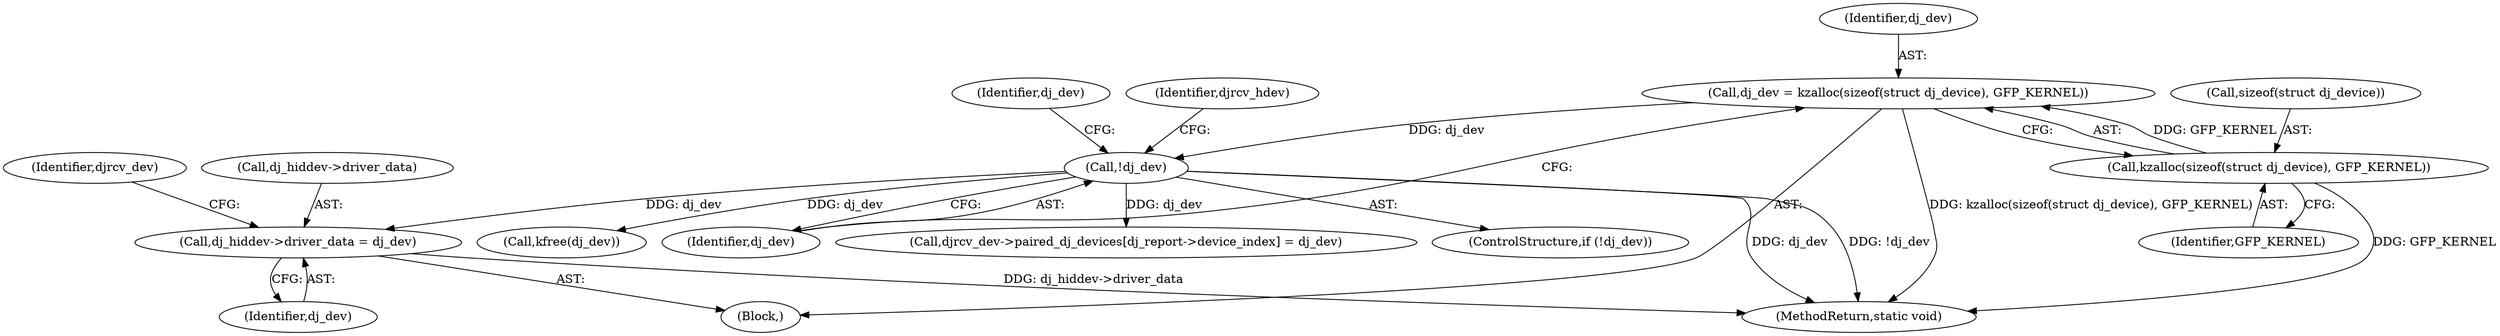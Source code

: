 digraph "0_linux_ad3e14d7c5268c2e24477c6ef54bbdf88add5d36_0@pointer" {
"1000307" [label="(Call,dj_hiddev->driver_data = dj_dev)"];
"1000269" [label="(Call,!dj_dev)"];
"1000262" [label="(Call,dj_dev = kzalloc(sizeof(struct dj_device), GFP_KERNEL))"];
"1000264" [label="(Call,kzalloc(sizeof(struct dj_device), GFP_KERNEL))"];
"1000344" [label="(Call,kfree(dj_dev))"];
"1000307" [label="(Call,dj_hiddev->driver_data = dj_dev)"];
"1000264" [label="(Call,kzalloc(sizeof(struct dj_device), GFP_KERNEL))"];
"1000270" [label="(Identifier,dj_dev)"];
"1000265" [label="(Call,sizeof(struct dj_device))"];
"1000263" [label="(Identifier,dj_dev)"];
"1000312" [label="(Call,djrcv_dev->paired_dj_devices[dj_report->device_index] = dj_dev)"];
"1000269" [label="(Call,!dj_dev)"];
"1000268" [label="(ControlStructure,if (!dj_dev))"];
"1000315" [label="(Identifier,djrcv_dev)"];
"1000311" [label="(Identifier,dj_dev)"];
"1000262" [label="(Call,dj_dev = kzalloc(sizeof(struct dj_device), GFP_KERNEL))"];
"1000267" [label="(Identifier,GFP_KERNEL)"];
"1000308" [label="(Call,dj_hiddev->driver_data)"];
"1000106" [label="(Block,)"];
"1000349" [label="(MethodReturn,static void)"];
"1000282" [label="(Identifier,dj_dev)"];
"1000275" [label="(Identifier,djrcv_hdev)"];
"1000307" -> "1000106"  [label="AST: "];
"1000307" -> "1000311"  [label="CFG: "];
"1000308" -> "1000307"  [label="AST: "];
"1000311" -> "1000307"  [label="AST: "];
"1000315" -> "1000307"  [label="CFG: "];
"1000307" -> "1000349"  [label="DDG: dj_hiddev->driver_data"];
"1000269" -> "1000307"  [label="DDG: dj_dev"];
"1000269" -> "1000268"  [label="AST: "];
"1000269" -> "1000270"  [label="CFG: "];
"1000270" -> "1000269"  [label="AST: "];
"1000275" -> "1000269"  [label="CFG: "];
"1000282" -> "1000269"  [label="CFG: "];
"1000269" -> "1000349"  [label="DDG: !dj_dev"];
"1000269" -> "1000349"  [label="DDG: dj_dev"];
"1000262" -> "1000269"  [label="DDG: dj_dev"];
"1000269" -> "1000312"  [label="DDG: dj_dev"];
"1000269" -> "1000344"  [label="DDG: dj_dev"];
"1000262" -> "1000106"  [label="AST: "];
"1000262" -> "1000264"  [label="CFG: "];
"1000263" -> "1000262"  [label="AST: "];
"1000264" -> "1000262"  [label="AST: "];
"1000270" -> "1000262"  [label="CFG: "];
"1000262" -> "1000349"  [label="DDG: kzalloc(sizeof(struct dj_device), GFP_KERNEL)"];
"1000264" -> "1000262"  [label="DDG: GFP_KERNEL"];
"1000264" -> "1000267"  [label="CFG: "];
"1000265" -> "1000264"  [label="AST: "];
"1000267" -> "1000264"  [label="AST: "];
"1000264" -> "1000349"  [label="DDG: GFP_KERNEL"];
}
